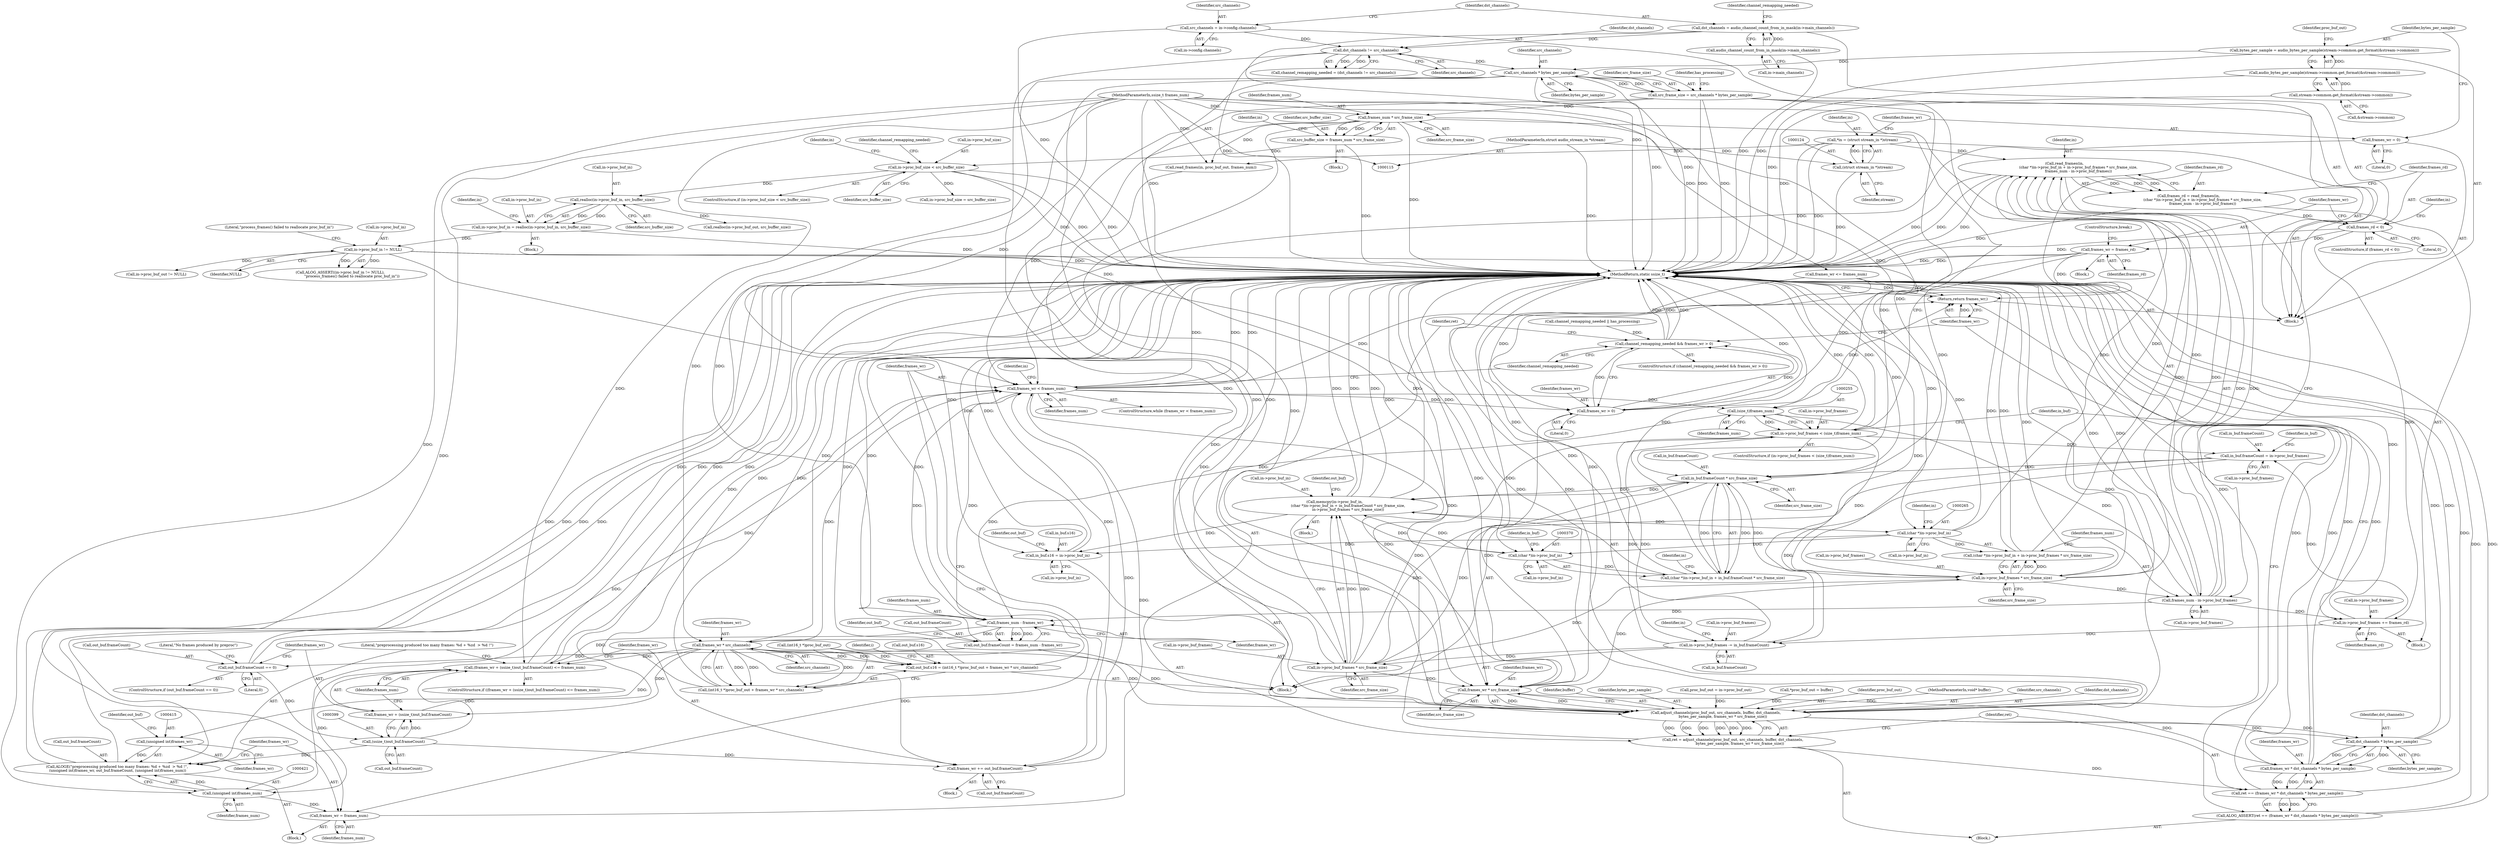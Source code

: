 digraph "0_Android_7df7ec13b1d222ac3a66797fbe432605ea8f973f@API" {
"1000261" [label="(Call,read_frames(in,\n                        (char *)in->proc_buf_in + in->proc_buf_frames * src_frame_size,\n                        frames_num - in->proc_buf_frames))"];
"1000121" [label="(Call,*in = (struct stream_in *)stream)"];
"1000123" [label="(Call,(struct stream_in *)stream)"];
"1000116" [label="(MethodParameterIn,struct audio_stream_in *stream)"];
"1000264" [label="(Call,(char *)in->proc_buf_in)"];
"1000364" [label="(Call,memcpy(in->proc_buf_in,\n                       (char *)in->proc_buf_in + in_buf.frameCount * src_frame_size,\n                       in->proc_buf_frames * src_frame_size))"];
"1000369" [label="(Call,(char *)in->proc_buf_in)"];
"1000211" [label="(Call,in->proc_buf_in != NULL)"];
"1000201" [label="(Call,in->proc_buf_in = realloc(in->proc_buf_in, src_buffer_size))"];
"1000205" [label="(Call,realloc(in->proc_buf_in, src_buffer_size))"];
"1000190" [label="(Call,in->proc_buf_size < src_buffer_size)"];
"1000184" [label="(Call,src_buffer_size = frames_num * src_frame_size)"];
"1000186" [label="(Call,frames_num * src_frame_size)"];
"1000118" [label="(MethodParameterIn,ssize_t frames_num)"];
"1000165" [label="(Call,src_frame_size = src_channels * bytes_per_sample)"];
"1000167" [label="(Call,src_channels * bytes_per_sample)"];
"1000161" [label="(Call,dst_channels != src_channels)"];
"1000152" [label="(Call,dst_channels = audio_channel_count_from_in_mask(in->main_channels))"];
"1000154" [label="(Call,audio_channel_count_from_in_mask(in->main_channels))"];
"1000144" [label="(Call,src_channels = in->config.channels)"];
"1000131" [label="(Call,bytes_per_sample = audio_bytes_per_sample(stream->common.get_format(&stream->common)))"];
"1000133" [label="(Call,audio_bytes_per_sample(stream->common.get_format(&stream->common)))"];
"1000134" [label="(Call,stream->common.get_format(&stream->common))"];
"1000374" [label="(Call,in_buf.frameCount * src_frame_size)"];
"1000295" [label="(Call,in_buf.frameCount = in->proc_buf_frames)"];
"1000250" [label="(Call,in->proc_buf_frames < (size_t)frames_num)"];
"1000352" [label="(Call,in->proc_buf_frames -= in_buf.frameCount)"];
"1000288" [label="(Call,in->proc_buf_frames += frames_rd)"];
"1000280" [label="(Call,frames_rd < 0)"];
"1000259" [label="(Call,frames_rd = read_frames(in,\n                        (char *)in->proc_buf_in + in->proc_buf_frames * src_frame_size,\n                        frames_num - in->proc_buf_frames))"];
"1000261" [label="(Call,read_frames(in,\n                        (char *)in->proc_buf_in + in->proc_buf_frames * src_frame_size,\n                        frames_num - in->proc_buf_frames))"];
"1000269" [label="(Call,in->proc_buf_frames * src_frame_size)"];
"1000379" [label="(Call,in->proc_buf_frames * src_frame_size)"];
"1000274" [label="(Call,frames_num - in->proc_buf_frames)"];
"1000254" [label="(Call,(size_t)frames_num)"];
"1000245" [label="(Call,frames_wr < frames_num)"];
"1000423" [label="(Call,frames_wr = frames_num)"];
"1000420" [label="(Call,(unsigned int)frames_num)"];
"1000395" [label="(Call,(frames_wr + (ssize_t)out_buf.frameCount) <= frames_num)"];
"1000324" [label="(Call,frames_wr * src_channels)"];
"1000313" [label="(Call,frames_num - frames_wr)"];
"1000398" [label="(Call,(ssize_t)out_buf.frameCount)"];
"1000385" [label="(Call,out_buf.frameCount == 0)"];
"1000309" [label="(Call,out_buf.frameCount = frames_num - frames_wr)"];
"1000405" [label="(Call,frames_wr += out_buf.frameCount)"];
"1000127" [label="(Call,frames_wr = 0)"];
"1000284" [label="(Call,frames_wr = frames_rd)"];
"1000442" [label="(Call,frames_wr > 0)"];
"1000440" [label="(Call,channel_remapping_needed && frames_wr > 0)"];
"1000455" [label="(Call,frames_wr * src_frame_size)"];
"1000449" [label="(Call,adjust_channels(proc_buf_out, src_channels, buffer, dst_channels,\n            bytes_per_sample, frames_wr * src_frame_size))"];
"1000447" [label="(Call,ret = adjust_channels(proc_buf_out, src_channels, buffer, dst_channels,\n            bytes_per_sample, frames_wr * src_frame_size))"];
"1000459" [label="(Call,ret == (frames_wr * dst_channels * bytes_per_sample))"];
"1000458" [label="(Call,ALOG_ASSERT(ret == (frames_wr * dst_channels * bytes_per_sample)))"];
"1000463" [label="(Call,dst_channels * bytes_per_sample)"];
"1000461" [label="(Call,frames_wr * dst_channels * bytes_per_sample)"];
"1000466" [label="(Return,return frames_wr;)"];
"1000263" [label="(Call,(char *)in->proc_buf_in + in->proc_buf_frames * src_frame_size)"];
"1000412" [label="(Call,ALOGE(\"preprocessing produced too many frames: %d + %zd  > %d !\",\n (unsigned int)frames_wr, out_buf.frameCount, (unsigned int)frames_num))"];
"1000396" [label="(Call,frames_wr + (ssize_t)out_buf.frameCount)"];
"1000316" [label="(Call,out_buf.s16 = (int16_t *)proc_buf_out + frames_wr * src_channels)"];
"1000320" [label="(Call,(int16_t *)proc_buf_out + frames_wr * src_channels)"];
"1000414" [label="(Call,(unsigned int)frames_wr)"];
"1000302" [label="(Call,in_buf.s16 = in->proc_buf_in)"];
"1000368" [label="(Call,(char *)in->proc_buf_in + in_buf.frameCount * src_frame_size)"];
"1000369" [label="(Call,(char *)in->proc_buf_in)"];
"1000325" [label="(Identifier,frames_wr)"];
"1000441" [label="(Identifier,channel_remapping_needed)"];
"1000411" [label="(Block,)"];
"1000448" [label="(Identifier,ret)"];
"1000221" [label="(Call,realloc(in->proc_buf_out, src_buffer_size))"];
"1000179" [label="(Call,channel_remapping_needed || has_processing)"];
"1000227" [label="(Call,in->proc_buf_out != NULL)"];
"1000303" [label="(Call,in_buf.s16)"];
"1000467" [label="(Identifier,frames_wr)"];
"1000413" [label="(Literal,\"preprocessing produced too many frames: %d + %zd  > %d !\")"];
"1000273" [label="(Identifier,src_frame_size)"];
"1000385" [label="(Call,out_buf.frameCount == 0)"];
"1000133" [label="(Call,audio_bytes_per_sample(stream->common.get_format(&stream->common)))"];
"1000317" [label="(Call,out_buf.s16)"];
"1000165" [label="(Call,src_frame_size = src_channels * bytes_per_sample)"];
"1000420" [label="(Call,(unsigned int)frames_num)"];
"1000116" [label="(MethodParameterIn,struct audio_stream_in *stream)"];
"1000309" [label="(Call,out_buf.frameCount = frames_num - frames_wr)"];
"1000368" [label="(Call,(char *)in->proc_buf_in + in_buf.frameCount * src_frame_size)"];
"1000275" [label="(Identifier,frames_num)"];
"1000423" [label="(Call,frames_wr = frames_num)"];
"1000209" [label="(Identifier,src_buffer_size)"];
"1000247" [label="(Identifier,frames_num)"];
"1000320" [label="(Call,(int16_t *)proc_buf_out + frames_wr * src_channels)"];
"1000185" [label="(Identifier,src_buffer_size)"];
"1000194" [label="(Identifier,src_buffer_size)"];
"1000462" [label="(Identifier,frames_wr)"];
"1000118" [label="(MethodParameterIn,ssize_t frames_num)"];
"1000404" [label="(Block,)"];
"1000389" [label="(Literal,0)"];
"1000459" [label="(Call,ret == (frames_wr * dst_channels * bytes_per_sample))"];
"1000182" [label="(Block,)"];
"1000190" [label="(Call,in->proc_buf_size < src_buffer_size)"];
"1000129" [label="(Literal,0)"];
"1000162" [label="(Identifier,dst_channels)"];
"1000445" [label="(Block,)"];
"1000456" [label="(Identifier,frames_wr)"];
"1000383" [label="(Identifier,src_frame_size)"];
"1000452" [label="(Identifier,buffer)"];
"1000321" [label="(Call,(int16_t *)proc_buf_out)"];
"1000284" [label="(Call,frames_wr = frames_rd)"];
"1000454" [label="(Identifier,bytes_per_sample)"];
"1000394" [label="(ControlStructure,if ((frames_wr + (ssize_t)out_buf.frameCount) <= frames_num))"];
"1000465" [label="(Identifier,bytes_per_sample)"];
"1000169" [label="(Identifier,bytes_per_sample)"];
"1000160" [label="(Identifier,channel_remapping_needed)"];
"1000263" [label="(Call,(char *)in->proc_buf_in + in->proc_buf_frames * src_frame_size)"];
"1000167" [label="(Call,src_channels * bytes_per_sample)"];
"1000461" [label="(Call,frames_wr * dst_channels * bytes_per_sample)"];
"1000123" [label="(Call,(struct stream_in *)stream)"];
"1000260" [label="(Identifier,frames_rd)"];
"1000125" [label="(Identifier,stream)"];
"1000315" [label="(Identifier,frames_wr)"];
"1000285" [label="(Identifier,frames_wr)"];
"1000245" [label="(Call,frames_wr < frames_num)"];
"1000396" [label="(Call,frames_wr + (ssize_t)out_buf.frameCount)"];
"1000262" [label="(Identifier,in)"];
"1000161" [label="(Call,dst_channels != src_channels)"];
"1000449" [label="(Call,adjust_channels(proc_buf_out, src_channels, buffer, dst_channels,\n            bytes_per_sample, frames_wr * src_frame_size))"];
"1000215" [label="(Identifier,NULL)"];
"1000418" [label="(Identifier,out_buf)"];
"1000127" [label="(Call,frames_wr = 0)"];
"1000196" [label="(Call,in->proc_buf_size = src_buffer_size)"];
"1000261" [label="(Call,read_frames(in,\n                        (char *)in->proc_buf_in + in->proc_buf_frames * src_frame_size,\n                        frames_num - in->proc_buf_frames))"];
"1000212" [label="(Call,in->proc_buf_in)"];
"1000191" [label="(Call,in->proc_buf_size)"];
"1000376" [label="(Identifier,in_buf)"];
"1000295" [label="(Call,in_buf.frameCount = in->proc_buf_frames)"];
"1000296" [label="(Call,in_buf.frameCount)"];
"1000281" [label="(Identifier,frames_rd)"];
"1000365" [label="(Call,in->proc_buf_in)"];
"1000195" [label="(Block,)"];
"1000318" [label="(Identifier,out_buf)"];
"1000282" [label="(Literal,0)"];
"1000403" [label="(Identifier,frames_num)"];
"1000375" [label="(Call,in_buf.frameCount)"];
"1000192" [label="(Identifier,in)"];
"1000251" [label="(Call,in->proc_buf_frames)"];
"1000379" [label="(Call,in->proc_buf_frames * src_frame_size)"];
"1000264" [label="(Call,(char *)in->proc_buf_in)"];
"1000364" [label="(Call,memcpy(in->proc_buf_in,\n                       (char *)in->proc_buf_in + in_buf.frameCount * src_frame_size,\n                       in->proc_buf_frames * src_frame_size))"];
"1000205" [label="(Call,realloc(in->proc_buf_in, src_buffer_size))"];
"1000256" [label="(Identifier,frames_num)"];
"1000141" [label="(Identifier,proc_buf_out)"];
"1000444" [label="(Literal,0)"];
"1000236" [label="(Call,proc_buf_out = in->proc_buf_out)"];
"1000140" [label="(Call,*proc_buf_out = buffer)"];
"1000460" [label="(Identifier,ret)"];
"1000202" [label="(Call,in->proc_buf_in)"];
"1000153" [label="(Identifier,dst_channels)"];
"1000155" [label="(Call,in->main_channels)"];
"1000122" [label="(Identifier,in)"];
"1000249" [label="(ControlStructure,if (in->proc_buf_frames < (size_t)frames_num))"];
"1000210" [label="(Call,ALOG_ASSERT((in->proc_buf_in != NULL),\n                    \"process_frames() failed to reallocate proc_buf_in\"))"];
"1000330" [label="(Identifier,i)"];
"1000154" [label="(Call,audio_channel_count_from_in_mask(in->main_channels))"];
"1000450" [label="(Identifier,proc_buf_out)"];
"1000288" [label="(Call,in->proc_buf_frames += frames_rd)"];
"1000387" [label="(Identifier,out_buf)"];
"1000270" [label="(Call,in->proc_buf_frames)"];
"1000201" [label="(Call,in->proc_buf_in = realloc(in->proc_buf_in, src_buffer_size))"];
"1000134" [label="(Call,stream->common.get_format(&stream->common))"];
"1000146" [label="(Call,in->config.channels)"];
"1000380" [label="(Call,in->proc_buf_frames)"];
"1000117" [label="(MethodParameterIn,void* buffer)"];
"1000422" [label="(Identifier,frames_num)"];
"1000374" [label="(Call,in_buf.frameCount * src_frame_size)"];
"1000290" [label="(Identifier,in)"];
"1000442" [label="(Call,frames_wr > 0)"];
"1000283" [label="(Block,)"];
"1000252" [label="(Identifier,in)"];
"1000316" [label="(Call,out_buf.s16 = (int16_t *)proc_buf_out + frames_wr * src_channels)"];
"1000405" [label="(Call,frames_wr += out_buf.frameCount)"];
"1000246" [label="(Identifier,frames_wr)"];
"1000311" [label="(Identifier,out_buf)"];
"1000314" [label="(Identifier,frames_num)"];
"1000326" [label="(Identifier,src_channels)"];
"1000248" [label="(Block,)"];
"1000297" [label="(Identifier,in_buf)"];
"1000414" [label="(Call,(unsigned int)frames_wr)"];
"1000189" [label="(ControlStructure,if (in->proc_buf_size < src_buffer_size))"];
"1000198" [label="(Identifier,in)"];
"1000163" [label="(Identifier,src_channels)"];
"1000361" [label="(Identifier,in)"];
"1000159" [label="(Call,channel_remapping_needed = (dst_channels != src_channels))"];
"1000424" [label="(Identifier,frames_wr)"];
"1000152" [label="(Call,dst_channels = audio_channel_count_from_in_mask(in->main_channels))"];
"1000302" [label="(Call,in_buf.s16 = in->proc_buf_in)"];
"1000458" [label="(Call,ALOG_ASSERT(ret == (frames_wr * dst_channels * bytes_per_sample)))"];
"1000463" [label="(Call,dst_channels * bytes_per_sample)"];
"1000259" [label="(Call,frames_rd = read_frames(in,\n                        (char *)in->proc_buf_in + in->proc_buf_frames * src_frame_size,\n                        frames_num - in->proc_buf_frames))"];
"1000381" [label="(Identifier,in)"];
"1000440" [label="(Call,channel_remapping_needed && frames_wr > 0)"];
"1000121" [label="(Call,*in = (struct stream_in *)stream)"];
"1000119" [label="(Block,)"];
"1000353" [label="(Call,in->proc_buf_frames)"];
"1000352" [label="(Call,in->proc_buf_frames -= in_buf.frameCount)"];
"1000280" [label="(Call,frames_rd < 0)"];
"1000398" [label="(Call,(ssize_t)out_buf.frameCount)"];
"1000386" [label="(Call,out_buf.frameCount)"];
"1000257" [label="(Block,)"];
"1000397" [label="(Identifier,frames_wr)"];
"1000451" [label="(Identifier,src_channels)"];
"1000447" [label="(Call,ret = adjust_channels(proc_buf_out, src_channels, buffer, dst_channels,\n            bytes_per_sample, frames_wr * src_frame_size))"];
"1000384" [label="(ControlStructure,if (out_buf.frameCount == 0))"];
"1000299" [label="(Call,in->proc_buf_frames)"];
"1000466" [label="(Return,return frames_wr;)"];
"1000406" [label="(Identifier,frames_wr)"];
"1000206" [label="(Call,in->proc_buf_in)"];
"1000211" [label="(Call,in->proc_buf_in != NULL)"];
"1000128" [label="(Identifier,frames_wr)"];
"1000453" [label="(Identifier,dst_channels)"];
"1000392" [label="(Literal,\"No frames produced by preproc\")"];
"1000271" [label="(Identifier,in)"];
"1000266" [label="(Call,in->proc_buf_in)"];
"1000186" [label="(Call,frames_num * src_frame_size)"];
"1000166" [label="(Identifier,src_frame_size)"];
"1000292" [label="(Identifier,frames_rd)"];
"1000184" [label="(Call,src_buffer_size = frames_num * src_frame_size)"];
"1000286" [label="(Identifier,frames_rd)"];
"1000213" [label="(Identifier,in)"];
"1000455" [label="(Call,frames_wr * src_frame_size)"];
"1000172" [label="(Identifier,has_processing)"];
"1000279" [label="(ControlStructure,if (frames_rd < 0))"];
"1000443" [label="(Identifier,frames_wr)"];
"1000274" [label="(Call,frames_num - in->proc_buf_frames)"];
"1000304" [label="(Identifier,in_buf)"];
"1000216" [label="(Literal,\"process_frames() failed to reallocate proc_buf_in\")"];
"1000425" [label="(Identifier,frames_num)"];
"1000439" [label="(ControlStructure,if (channel_remapping_needed && frames_wr > 0))"];
"1000145" [label="(Identifier,src_channels)"];
"1000132" [label="(Identifier,bytes_per_sample)"];
"1000289" [label="(Call,in->proc_buf_frames)"];
"1000356" [label="(Call,in_buf.frameCount)"];
"1000144" [label="(Call,src_channels = in->config.channels)"];
"1000306" [label="(Call,in->proc_buf_in)"];
"1000188" [label="(Identifier,src_frame_size)"];
"1000234" [label="(Identifier,channel_remapping_needed)"];
"1000464" [label="(Identifier,dst_channels)"];
"1000417" [label="(Call,out_buf.frameCount)"];
"1000187" [label="(Identifier,frames_num)"];
"1000131" [label="(Call,bytes_per_sample = audio_bytes_per_sample(stream->common.get_format(&stream->common)))"];
"1000276" [label="(Call,in->proc_buf_frames)"];
"1000313" [label="(Call,frames_num - frames_wr)"];
"1000287" [label="(ControlStructure,break;)"];
"1000310" [label="(Call,out_buf.frameCount)"];
"1000430" [label="(Call,read_frames(in, proc_buf_out, frames_num))"];
"1000371" [label="(Call,in->proc_buf_in)"];
"1000416" [label="(Identifier,frames_wr)"];
"1000244" [label="(ControlStructure,while (frames_wr < frames_num))"];
"1000412" [label="(Call,ALOGE(\"preprocessing produced too many frames: %d + %zd  > %d !\",\n (unsigned int)frames_wr, out_buf.frameCount, (unsigned int)frames_num))"];
"1000363" [label="(Block,)"];
"1000468" [label="(MethodReturn,static ssize_t)"];
"1000395" [label="(Call,(frames_wr + (ssize_t)out_buf.frameCount) <= frames_num)"];
"1000135" [label="(Call,&stream->common)"];
"1000168" [label="(Identifier,src_channels)"];
"1000435" [label="(Call,frames_wr <= frames_num)"];
"1000378" [label="(Identifier,src_frame_size)"];
"1000250" [label="(Call,in->proc_buf_frames < (size_t)frames_num)"];
"1000400" [label="(Call,out_buf.frameCount)"];
"1000269" [label="(Call,in->proc_buf_frames * src_frame_size)"];
"1000407" [label="(Call,out_buf.frameCount)"];
"1000254" [label="(Call,(size_t)frames_num)"];
"1000324" [label="(Call,frames_wr * src_channels)"];
"1000457" [label="(Identifier,src_frame_size)"];
"1000261" -> "1000259"  [label="AST: "];
"1000261" -> "1000274"  [label="CFG: "];
"1000262" -> "1000261"  [label="AST: "];
"1000263" -> "1000261"  [label="AST: "];
"1000274" -> "1000261"  [label="AST: "];
"1000259" -> "1000261"  [label="CFG: "];
"1000261" -> "1000468"  [label="DDG: "];
"1000261" -> "1000468"  [label="DDG: "];
"1000261" -> "1000468"  [label="DDG: "];
"1000261" -> "1000259"  [label="DDG: "];
"1000261" -> "1000259"  [label="DDG: "];
"1000261" -> "1000259"  [label="DDG: "];
"1000121" -> "1000261"  [label="DDG: "];
"1000264" -> "1000261"  [label="DDG: "];
"1000269" -> "1000261"  [label="DDG: "];
"1000269" -> "1000261"  [label="DDG: "];
"1000274" -> "1000261"  [label="DDG: "];
"1000274" -> "1000261"  [label="DDG: "];
"1000121" -> "1000119"  [label="AST: "];
"1000121" -> "1000123"  [label="CFG: "];
"1000122" -> "1000121"  [label="AST: "];
"1000123" -> "1000121"  [label="AST: "];
"1000128" -> "1000121"  [label="CFG: "];
"1000121" -> "1000468"  [label="DDG: "];
"1000121" -> "1000468"  [label="DDG: "];
"1000123" -> "1000121"  [label="DDG: "];
"1000121" -> "1000430"  [label="DDG: "];
"1000123" -> "1000125"  [label="CFG: "];
"1000124" -> "1000123"  [label="AST: "];
"1000125" -> "1000123"  [label="AST: "];
"1000123" -> "1000468"  [label="DDG: "];
"1000116" -> "1000123"  [label="DDG: "];
"1000116" -> "1000115"  [label="AST: "];
"1000116" -> "1000468"  [label="DDG: "];
"1000264" -> "1000263"  [label="AST: "];
"1000264" -> "1000266"  [label="CFG: "];
"1000265" -> "1000264"  [label="AST: "];
"1000266" -> "1000264"  [label="AST: "];
"1000271" -> "1000264"  [label="CFG: "];
"1000264" -> "1000468"  [label="DDG: "];
"1000264" -> "1000263"  [label="DDG: "];
"1000364" -> "1000264"  [label="DDG: "];
"1000211" -> "1000264"  [label="DDG: "];
"1000264" -> "1000302"  [label="DDG: "];
"1000264" -> "1000369"  [label="DDG: "];
"1000364" -> "1000363"  [label="AST: "];
"1000364" -> "1000379"  [label="CFG: "];
"1000365" -> "1000364"  [label="AST: "];
"1000368" -> "1000364"  [label="AST: "];
"1000379" -> "1000364"  [label="AST: "];
"1000387" -> "1000364"  [label="CFG: "];
"1000364" -> "1000468"  [label="DDG: "];
"1000364" -> "1000468"  [label="DDG: "];
"1000364" -> "1000468"  [label="DDG: "];
"1000364" -> "1000468"  [label="DDG: "];
"1000364" -> "1000302"  [label="DDG: "];
"1000369" -> "1000364"  [label="DDG: "];
"1000374" -> "1000364"  [label="DDG: "];
"1000374" -> "1000364"  [label="DDG: "];
"1000364" -> "1000369"  [label="DDG: "];
"1000379" -> "1000364"  [label="DDG: "];
"1000379" -> "1000364"  [label="DDG: "];
"1000369" -> "1000368"  [label="AST: "];
"1000369" -> "1000371"  [label="CFG: "];
"1000370" -> "1000369"  [label="AST: "];
"1000371" -> "1000369"  [label="AST: "];
"1000376" -> "1000369"  [label="CFG: "];
"1000369" -> "1000368"  [label="DDG: "];
"1000211" -> "1000369"  [label="DDG: "];
"1000211" -> "1000210"  [label="AST: "];
"1000211" -> "1000215"  [label="CFG: "];
"1000212" -> "1000211"  [label="AST: "];
"1000215" -> "1000211"  [label="AST: "];
"1000216" -> "1000211"  [label="CFG: "];
"1000211" -> "1000468"  [label="DDG: "];
"1000211" -> "1000210"  [label="DDG: "];
"1000211" -> "1000210"  [label="DDG: "];
"1000201" -> "1000211"  [label="DDG: "];
"1000211" -> "1000227"  [label="DDG: "];
"1000211" -> "1000302"  [label="DDG: "];
"1000201" -> "1000195"  [label="AST: "];
"1000201" -> "1000205"  [label="CFG: "];
"1000202" -> "1000201"  [label="AST: "];
"1000205" -> "1000201"  [label="AST: "];
"1000213" -> "1000201"  [label="CFG: "];
"1000201" -> "1000468"  [label="DDG: "];
"1000205" -> "1000201"  [label="DDG: "];
"1000205" -> "1000201"  [label="DDG: "];
"1000205" -> "1000209"  [label="CFG: "];
"1000206" -> "1000205"  [label="AST: "];
"1000209" -> "1000205"  [label="AST: "];
"1000190" -> "1000205"  [label="DDG: "];
"1000205" -> "1000221"  [label="DDG: "];
"1000190" -> "1000189"  [label="AST: "];
"1000190" -> "1000194"  [label="CFG: "];
"1000191" -> "1000190"  [label="AST: "];
"1000194" -> "1000190"  [label="AST: "];
"1000198" -> "1000190"  [label="CFG: "];
"1000234" -> "1000190"  [label="CFG: "];
"1000190" -> "1000468"  [label="DDG: "];
"1000190" -> "1000468"  [label="DDG: "];
"1000190" -> "1000468"  [label="DDG: "];
"1000184" -> "1000190"  [label="DDG: "];
"1000190" -> "1000196"  [label="DDG: "];
"1000184" -> "1000182"  [label="AST: "];
"1000184" -> "1000186"  [label="CFG: "];
"1000185" -> "1000184"  [label="AST: "];
"1000186" -> "1000184"  [label="AST: "];
"1000192" -> "1000184"  [label="CFG: "];
"1000184" -> "1000468"  [label="DDG: "];
"1000186" -> "1000184"  [label="DDG: "];
"1000186" -> "1000184"  [label="DDG: "];
"1000186" -> "1000188"  [label="CFG: "];
"1000187" -> "1000186"  [label="AST: "];
"1000188" -> "1000186"  [label="AST: "];
"1000186" -> "1000468"  [label="DDG: "];
"1000118" -> "1000186"  [label="DDG: "];
"1000165" -> "1000186"  [label="DDG: "];
"1000186" -> "1000245"  [label="DDG: "];
"1000186" -> "1000269"  [label="DDG: "];
"1000186" -> "1000374"  [label="DDG: "];
"1000186" -> "1000430"  [label="DDG: "];
"1000186" -> "1000455"  [label="DDG: "];
"1000118" -> "1000115"  [label="AST: "];
"1000118" -> "1000468"  [label="DDG: "];
"1000118" -> "1000245"  [label="DDG: "];
"1000118" -> "1000254"  [label="DDG: "];
"1000118" -> "1000274"  [label="DDG: "];
"1000118" -> "1000313"  [label="DDG: "];
"1000118" -> "1000395"  [label="DDG: "];
"1000118" -> "1000420"  [label="DDG: "];
"1000118" -> "1000423"  [label="DDG: "];
"1000118" -> "1000430"  [label="DDG: "];
"1000118" -> "1000435"  [label="DDG: "];
"1000165" -> "1000119"  [label="AST: "];
"1000165" -> "1000167"  [label="CFG: "];
"1000166" -> "1000165"  [label="AST: "];
"1000167" -> "1000165"  [label="AST: "];
"1000172" -> "1000165"  [label="CFG: "];
"1000165" -> "1000468"  [label="DDG: "];
"1000165" -> "1000468"  [label="DDG: "];
"1000167" -> "1000165"  [label="DDG: "];
"1000167" -> "1000165"  [label="DDG: "];
"1000165" -> "1000269"  [label="DDG: "];
"1000165" -> "1000374"  [label="DDG: "];
"1000165" -> "1000455"  [label="DDG: "];
"1000167" -> "1000169"  [label="CFG: "];
"1000168" -> "1000167"  [label="AST: "];
"1000169" -> "1000167"  [label="AST: "];
"1000167" -> "1000468"  [label="DDG: "];
"1000167" -> "1000468"  [label="DDG: "];
"1000161" -> "1000167"  [label="DDG: "];
"1000131" -> "1000167"  [label="DDG: "];
"1000167" -> "1000324"  [label="DDG: "];
"1000167" -> "1000449"  [label="DDG: "];
"1000167" -> "1000449"  [label="DDG: "];
"1000161" -> "1000159"  [label="AST: "];
"1000161" -> "1000163"  [label="CFG: "];
"1000162" -> "1000161"  [label="AST: "];
"1000163" -> "1000161"  [label="AST: "];
"1000159" -> "1000161"  [label="CFG: "];
"1000161" -> "1000468"  [label="DDG: "];
"1000161" -> "1000159"  [label="DDG: "];
"1000161" -> "1000159"  [label="DDG: "];
"1000152" -> "1000161"  [label="DDG: "];
"1000144" -> "1000161"  [label="DDG: "];
"1000161" -> "1000449"  [label="DDG: "];
"1000152" -> "1000119"  [label="AST: "];
"1000152" -> "1000154"  [label="CFG: "];
"1000153" -> "1000152"  [label="AST: "];
"1000154" -> "1000152"  [label="AST: "];
"1000160" -> "1000152"  [label="CFG: "];
"1000152" -> "1000468"  [label="DDG: "];
"1000154" -> "1000152"  [label="DDG: "];
"1000154" -> "1000155"  [label="CFG: "];
"1000155" -> "1000154"  [label="AST: "];
"1000154" -> "1000468"  [label="DDG: "];
"1000144" -> "1000119"  [label="AST: "];
"1000144" -> "1000146"  [label="CFG: "];
"1000145" -> "1000144"  [label="AST: "];
"1000146" -> "1000144"  [label="AST: "];
"1000153" -> "1000144"  [label="CFG: "];
"1000144" -> "1000468"  [label="DDG: "];
"1000131" -> "1000119"  [label="AST: "];
"1000131" -> "1000133"  [label="CFG: "];
"1000132" -> "1000131"  [label="AST: "];
"1000133" -> "1000131"  [label="AST: "];
"1000141" -> "1000131"  [label="CFG: "];
"1000131" -> "1000468"  [label="DDG: "];
"1000133" -> "1000131"  [label="DDG: "];
"1000133" -> "1000134"  [label="CFG: "];
"1000134" -> "1000133"  [label="AST: "];
"1000133" -> "1000468"  [label="DDG: "];
"1000134" -> "1000133"  [label="DDG: "];
"1000134" -> "1000135"  [label="CFG: "];
"1000135" -> "1000134"  [label="AST: "];
"1000134" -> "1000468"  [label="DDG: "];
"1000374" -> "1000368"  [label="AST: "];
"1000374" -> "1000378"  [label="CFG: "];
"1000375" -> "1000374"  [label="AST: "];
"1000378" -> "1000374"  [label="AST: "];
"1000368" -> "1000374"  [label="CFG: "];
"1000374" -> "1000468"  [label="DDG: "];
"1000374" -> "1000368"  [label="DDG: "];
"1000374" -> "1000368"  [label="DDG: "];
"1000295" -> "1000374"  [label="DDG: "];
"1000379" -> "1000374"  [label="DDG: "];
"1000269" -> "1000374"  [label="DDG: "];
"1000374" -> "1000379"  [label="DDG: "];
"1000295" -> "1000248"  [label="AST: "];
"1000295" -> "1000299"  [label="CFG: "];
"1000296" -> "1000295"  [label="AST: "];
"1000299" -> "1000295"  [label="AST: "];
"1000304" -> "1000295"  [label="CFG: "];
"1000250" -> "1000295"  [label="DDG: "];
"1000288" -> "1000295"  [label="DDG: "];
"1000295" -> "1000352"  [label="DDG: "];
"1000250" -> "1000249"  [label="AST: "];
"1000250" -> "1000254"  [label="CFG: "];
"1000251" -> "1000250"  [label="AST: "];
"1000254" -> "1000250"  [label="AST: "];
"1000260" -> "1000250"  [label="CFG: "];
"1000297" -> "1000250"  [label="CFG: "];
"1000250" -> "1000468"  [label="DDG: "];
"1000250" -> "1000468"  [label="DDG: "];
"1000352" -> "1000250"  [label="DDG: "];
"1000379" -> "1000250"  [label="DDG: "];
"1000254" -> "1000250"  [label="DDG: "];
"1000250" -> "1000269"  [label="DDG: "];
"1000250" -> "1000352"  [label="DDG: "];
"1000352" -> "1000248"  [label="AST: "];
"1000352" -> "1000356"  [label="CFG: "];
"1000353" -> "1000352"  [label="AST: "];
"1000356" -> "1000352"  [label="AST: "];
"1000361" -> "1000352"  [label="CFG: "];
"1000352" -> "1000468"  [label="DDG: "];
"1000352" -> "1000468"  [label="DDG: "];
"1000288" -> "1000352"  [label="DDG: "];
"1000352" -> "1000379"  [label="DDG: "];
"1000288" -> "1000257"  [label="AST: "];
"1000288" -> "1000292"  [label="CFG: "];
"1000289" -> "1000288"  [label="AST: "];
"1000292" -> "1000288"  [label="AST: "];
"1000297" -> "1000288"  [label="CFG: "];
"1000288" -> "1000468"  [label="DDG: "];
"1000280" -> "1000288"  [label="DDG: "];
"1000274" -> "1000288"  [label="DDG: "];
"1000280" -> "1000279"  [label="AST: "];
"1000280" -> "1000282"  [label="CFG: "];
"1000281" -> "1000280"  [label="AST: "];
"1000282" -> "1000280"  [label="AST: "];
"1000285" -> "1000280"  [label="CFG: "];
"1000290" -> "1000280"  [label="CFG: "];
"1000280" -> "1000468"  [label="DDG: "];
"1000259" -> "1000280"  [label="DDG: "];
"1000280" -> "1000284"  [label="DDG: "];
"1000259" -> "1000257"  [label="AST: "];
"1000260" -> "1000259"  [label="AST: "];
"1000281" -> "1000259"  [label="CFG: "];
"1000259" -> "1000468"  [label="DDG: "];
"1000269" -> "1000263"  [label="AST: "];
"1000269" -> "1000273"  [label="CFG: "];
"1000270" -> "1000269"  [label="AST: "];
"1000273" -> "1000269"  [label="AST: "];
"1000263" -> "1000269"  [label="CFG: "];
"1000269" -> "1000468"  [label="DDG: "];
"1000269" -> "1000263"  [label="DDG: "];
"1000269" -> "1000263"  [label="DDG: "];
"1000379" -> "1000269"  [label="DDG: "];
"1000269" -> "1000274"  [label="DDG: "];
"1000269" -> "1000455"  [label="DDG: "];
"1000379" -> "1000383"  [label="CFG: "];
"1000380" -> "1000379"  [label="AST: "];
"1000383" -> "1000379"  [label="AST: "];
"1000379" -> "1000468"  [label="DDG: "];
"1000379" -> "1000468"  [label="DDG: "];
"1000379" -> "1000455"  [label="DDG: "];
"1000274" -> "1000276"  [label="CFG: "];
"1000275" -> "1000274"  [label="AST: "];
"1000276" -> "1000274"  [label="AST: "];
"1000274" -> "1000468"  [label="DDG: "];
"1000274" -> "1000468"  [label="DDG: "];
"1000254" -> "1000274"  [label="DDG: "];
"1000274" -> "1000313"  [label="DDG: "];
"1000254" -> "1000256"  [label="CFG: "];
"1000255" -> "1000254"  [label="AST: "];
"1000256" -> "1000254"  [label="AST: "];
"1000245" -> "1000254"  [label="DDG: "];
"1000254" -> "1000313"  [label="DDG: "];
"1000245" -> "1000244"  [label="AST: "];
"1000245" -> "1000247"  [label="CFG: "];
"1000246" -> "1000245"  [label="AST: "];
"1000247" -> "1000245"  [label="AST: "];
"1000252" -> "1000245"  [label="CFG: "];
"1000441" -> "1000245"  [label="CFG: "];
"1000245" -> "1000468"  [label="DDG: "];
"1000245" -> "1000468"  [label="DDG: "];
"1000245" -> "1000468"  [label="DDG: "];
"1000423" -> "1000245"  [label="DDG: "];
"1000324" -> "1000245"  [label="DDG: "];
"1000405" -> "1000245"  [label="DDG: "];
"1000127" -> "1000245"  [label="DDG: "];
"1000395" -> "1000245"  [label="DDG: "];
"1000313" -> "1000245"  [label="DDG: "];
"1000420" -> "1000245"  [label="DDG: "];
"1000245" -> "1000313"  [label="DDG: "];
"1000245" -> "1000442"  [label="DDG: "];
"1000245" -> "1000455"  [label="DDG: "];
"1000245" -> "1000466"  [label="DDG: "];
"1000423" -> "1000411"  [label="AST: "];
"1000423" -> "1000425"  [label="CFG: "];
"1000424" -> "1000423"  [label="AST: "];
"1000425" -> "1000423"  [label="AST: "];
"1000246" -> "1000423"  [label="CFG: "];
"1000420" -> "1000423"  [label="DDG: "];
"1000420" -> "1000412"  [label="AST: "];
"1000420" -> "1000422"  [label="CFG: "];
"1000421" -> "1000420"  [label="AST: "];
"1000422" -> "1000420"  [label="AST: "];
"1000412" -> "1000420"  [label="CFG: "];
"1000420" -> "1000412"  [label="DDG: "];
"1000395" -> "1000420"  [label="DDG: "];
"1000395" -> "1000394"  [label="AST: "];
"1000395" -> "1000403"  [label="CFG: "];
"1000396" -> "1000395"  [label="AST: "];
"1000403" -> "1000395"  [label="AST: "];
"1000406" -> "1000395"  [label="CFG: "];
"1000413" -> "1000395"  [label="CFG: "];
"1000395" -> "1000468"  [label="DDG: "];
"1000395" -> "1000468"  [label="DDG: "];
"1000324" -> "1000395"  [label="DDG: "];
"1000398" -> "1000395"  [label="DDG: "];
"1000313" -> "1000395"  [label="DDG: "];
"1000324" -> "1000320"  [label="AST: "];
"1000324" -> "1000326"  [label="CFG: "];
"1000325" -> "1000324"  [label="AST: "];
"1000326" -> "1000324"  [label="AST: "];
"1000320" -> "1000324"  [label="CFG: "];
"1000324" -> "1000468"  [label="DDG: "];
"1000324" -> "1000316"  [label="DDG: "];
"1000324" -> "1000316"  [label="DDG: "];
"1000324" -> "1000320"  [label="DDG: "];
"1000324" -> "1000320"  [label="DDG: "];
"1000313" -> "1000324"  [label="DDG: "];
"1000324" -> "1000396"  [label="DDG: "];
"1000324" -> "1000405"  [label="DDG: "];
"1000324" -> "1000414"  [label="DDG: "];
"1000324" -> "1000449"  [label="DDG: "];
"1000313" -> "1000309"  [label="AST: "];
"1000313" -> "1000315"  [label="CFG: "];
"1000314" -> "1000313"  [label="AST: "];
"1000315" -> "1000313"  [label="AST: "];
"1000309" -> "1000313"  [label="CFG: "];
"1000313" -> "1000309"  [label="DDG: "];
"1000313" -> "1000309"  [label="DDG: "];
"1000398" -> "1000396"  [label="AST: "];
"1000398" -> "1000400"  [label="CFG: "];
"1000399" -> "1000398"  [label="AST: "];
"1000400" -> "1000398"  [label="AST: "];
"1000396" -> "1000398"  [label="CFG: "];
"1000398" -> "1000396"  [label="DDG: "];
"1000385" -> "1000398"  [label="DDG: "];
"1000398" -> "1000405"  [label="DDG: "];
"1000398" -> "1000412"  [label="DDG: "];
"1000385" -> "1000384"  [label="AST: "];
"1000385" -> "1000389"  [label="CFG: "];
"1000386" -> "1000385"  [label="AST: "];
"1000389" -> "1000385"  [label="AST: "];
"1000392" -> "1000385"  [label="CFG: "];
"1000397" -> "1000385"  [label="CFG: "];
"1000385" -> "1000468"  [label="DDG: "];
"1000385" -> "1000468"  [label="DDG: "];
"1000309" -> "1000385"  [label="DDG: "];
"1000309" -> "1000248"  [label="AST: "];
"1000310" -> "1000309"  [label="AST: "];
"1000318" -> "1000309"  [label="CFG: "];
"1000309" -> "1000468"  [label="DDG: "];
"1000405" -> "1000404"  [label="AST: "];
"1000405" -> "1000407"  [label="CFG: "];
"1000406" -> "1000405"  [label="AST: "];
"1000407" -> "1000405"  [label="AST: "];
"1000246" -> "1000405"  [label="CFG: "];
"1000405" -> "1000468"  [label="DDG: "];
"1000127" -> "1000119"  [label="AST: "];
"1000127" -> "1000129"  [label="CFG: "];
"1000128" -> "1000127"  [label="AST: "];
"1000129" -> "1000127"  [label="AST: "];
"1000132" -> "1000127"  [label="CFG: "];
"1000284" -> "1000283"  [label="AST: "];
"1000284" -> "1000286"  [label="CFG: "];
"1000285" -> "1000284"  [label="AST: "];
"1000286" -> "1000284"  [label="AST: "];
"1000287" -> "1000284"  [label="CFG: "];
"1000284" -> "1000468"  [label="DDG: "];
"1000284" -> "1000468"  [label="DDG: "];
"1000284" -> "1000442"  [label="DDG: "];
"1000284" -> "1000455"  [label="DDG: "];
"1000284" -> "1000466"  [label="DDG: "];
"1000442" -> "1000440"  [label="AST: "];
"1000442" -> "1000444"  [label="CFG: "];
"1000443" -> "1000442"  [label="AST: "];
"1000444" -> "1000442"  [label="AST: "];
"1000440" -> "1000442"  [label="CFG: "];
"1000442" -> "1000468"  [label="DDG: "];
"1000442" -> "1000440"  [label="DDG: "];
"1000442" -> "1000440"  [label="DDG: "];
"1000435" -> "1000442"  [label="DDG: "];
"1000442" -> "1000455"  [label="DDG: "];
"1000442" -> "1000466"  [label="DDG: "];
"1000440" -> "1000439"  [label="AST: "];
"1000440" -> "1000441"  [label="CFG: "];
"1000441" -> "1000440"  [label="AST: "];
"1000448" -> "1000440"  [label="CFG: "];
"1000467" -> "1000440"  [label="CFG: "];
"1000440" -> "1000468"  [label="DDG: "];
"1000440" -> "1000468"  [label="DDG: "];
"1000440" -> "1000468"  [label="DDG: "];
"1000179" -> "1000440"  [label="DDG: "];
"1000455" -> "1000449"  [label="AST: "];
"1000455" -> "1000457"  [label="CFG: "];
"1000456" -> "1000455"  [label="AST: "];
"1000457" -> "1000455"  [label="AST: "];
"1000449" -> "1000455"  [label="CFG: "];
"1000455" -> "1000468"  [label="DDG: "];
"1000455" -> "1000449"  [label="DDG: "];
"1000455" -> "1000449"  [label="DDG: "];
"1000435" -> "1000455"  [label="DDG: "];
"1000455" -> "1000461"  [label="DDG: "];
"1000449" -> "1000447"  [label="AST: "];
"1000450" -> "1000449"  [label="AST: "];
"1000451" -> "1000449"  [label="AST: "];
"1000452" -> "1000449"  [label="AST: "];
"1000453" -> "1000449"  [label="AST: "];
"1000454" -> "1000449"  [label="AST: "];
"1000447" -> "1000449"  [label="CFG: "];
"1000449" -> "1000468"  [label="DDG: "];
"1000449" -> "1000468"  [label="DDG: "];
"1000449" -> "1000468"  [label="DDG: "];
"1000449" -> "1000468"  [label="DDG: "];
"1000449" -> "1000447"  [label="DDG: "];
"1000449" -> "1000447"  [label="DDG: "];
"1000449" -> "1000447"  [label="DDG: "];
"1000449" -> "1000447"  [label="DDG: "];
"1000449" -> "1000447"  [label="DDG: "];
"1000449" -> "1000447"  [label="DDG: "];
"1000236" -> "1000449"  [label="DDG: "];
"1000140" -> "1000449"  [label="DDG: "];
"1000430" -> "1000449"  [label="DDG: "];
"1000321" -> "1000449"  [label="DDG: "];
"1000117" -> "1000449"  [label="DDG: "];
"1000449" -> "1000463"  [label="DDG: "];
"1000449" -> "1000463"  [label="DDG: "];
"1000447" -> "1000445"  [label="AST: "];
"1000448" -> "1000447"  [label="AST: "];
"1000460" -> "1000447"  [label="CFG: "];
"1000447" -> "1000468"  [label="DDG: "];
"1000447" -> "1000459"  [label="DDG: "];
"1000459" -> "1000458"  [label="AST: "];
"1000459" -> "1000461"  [label="CFG: "];
"1000460" -> "1000459"  [label="AST: "];
"1000461" -> "1000459"  [label="AST: "];
"1000458" -> "1000459"  [label="CFG: "];
"1000459" -> "1000468"  [label="DDG: "];
"1000459" -> "1000468"  [label="DDG: "];
"1000459" -> "1000458"  [label="DDG: "];
"1000459" -> "1000458"  [label="DDG: "];
"1000461" -> "1000459"  [label="DDG: "];
"1000461" -> "1000459"  [label="DDG: "];
"1000458" -> "1000445"  [label="AST: "];
"1000467" -> "1000458"  [label="CFG: "];
"1000458" -> "1000468"  [label="DDG: "];
"1000458" -> "1000468"  [label="DDG: "];
"1000463" -> "1000461"  [label="AST: "];
"1000463" -> "1000465"  [label="CFG: "];
"1000464" -> "1000463"  [label="AST: "];
"1000465" -> "1000463"  [label="AST: "];
"1000461" -> "1000463"  [label="CFG: "];
"1000463" -> "1000468"  [label="DDG: "];
"1000463" -> "1000468"  [label="DDG: "];
"1000463" -> "1000461"  [label="DDG: "];
"1000463" -> "1000461"  [label="DDG: "];
"1000462" -> "1000461"  [label="AST: "];
"1000461" -> "1000468"  [label="DDG: "];
"1000461" -> "1000468"  [label="DDG: "];
"1000461" -> "1000466"  [label="DDG: "];
"1000466" -> "1000119"  [label="AST: "];
"1000466" -> "1000467"  [label="CFG: "];
"1000467" -> "1000466"  [label="AST: "];
"1000468" -> "1000466"  [label="CFG: "];
"1000466" -> "1000468"  [label="DDG: "];
"1000467" -> "1000466"  [label="DDG: "];
"1000435" -> "1000466"  [label="DDG: "];
"1000275" -> "1000263"  [label="CFG: "];
"1000263" -> "1000468"  [label="DDG: "];
"1000263" -> "1000468"  [label="DDG: "];
"1000412" -> "1000411"  [label="AST: "];
"1000413" -> "1000412"  [label="AST: "];
"1000414" -> "1000412"  [label="AST: "];
"1000417" -> "1000412"  [label="AST: "];
"1000424" -> "1000412"  [label="CFG: "];
"1000412" -> "1000468"  [label="DDG: "];
"1000412" -> "1000468"  [label="DDG: "];
"1000412" -> "1000468"  [label="DDG: "];
"1000412" -> "1000468"  [label="DDG: "];
"1000414" -> "1000412"  [label="DDG: "];
"1000397" -> "1000396"  [label="AST: "];
"1000403" -> "1000396"  [label="CFG: "];
"1000396" -> "1000468"  [label="DDG: "];
"1000316" -> "1000248"  [label="AST: "];
"1000316" -> "1000320"  [label="CFG: "];
"1000317" -> "1000316"  [label="AST: "];
"1000320" -> "1000316"  [label="AST: "];
"1000330" -> "1000316"  [label="CFG: "];
"1000316" -> "1000468"  [label="DDG: "];
"1000316" -> "1000468"  [label="DDG: "];
"1000321" -> "1000316"  [label="DDG: "];
"1000321" -> "1000320"  [label="AST: "];
"1000320" -> "1000468"  [label="DDG: "];
"1000320" -> "1000468"  [label="DDG: "];
"1000321" -> "1000320"  [label="DDG: "];
"1000414" -> "1000416"  [label="CFG: "];
"1000415" -> "1000414"  [label="AST: "];
"1000416" -> "1000414"  [label="AST: "];
"1000418" -> "1000414"  [label="CFG: "];
"1000302" -> "1000248"  [label="AST: "];
"1000302" -> "1000306"  [label="CFG: "];
"1000303" -> "1000302"  [label="AST: "];
"1000306" -> "1000302"  [label="AST: "];
"1000311" -> "1000302"  [label="CFG: "];
"1000302" -> "1000468"  [label="DDG: "];
"1000302" -> "1000468"  [label="DDG: "];
"1000381" -> "1000368"  [label="CFG: "];
"1000368" -> "1000468"  [label="DDG: "];
"1000368" -> "1000468"  [label="DDG: "];
}
